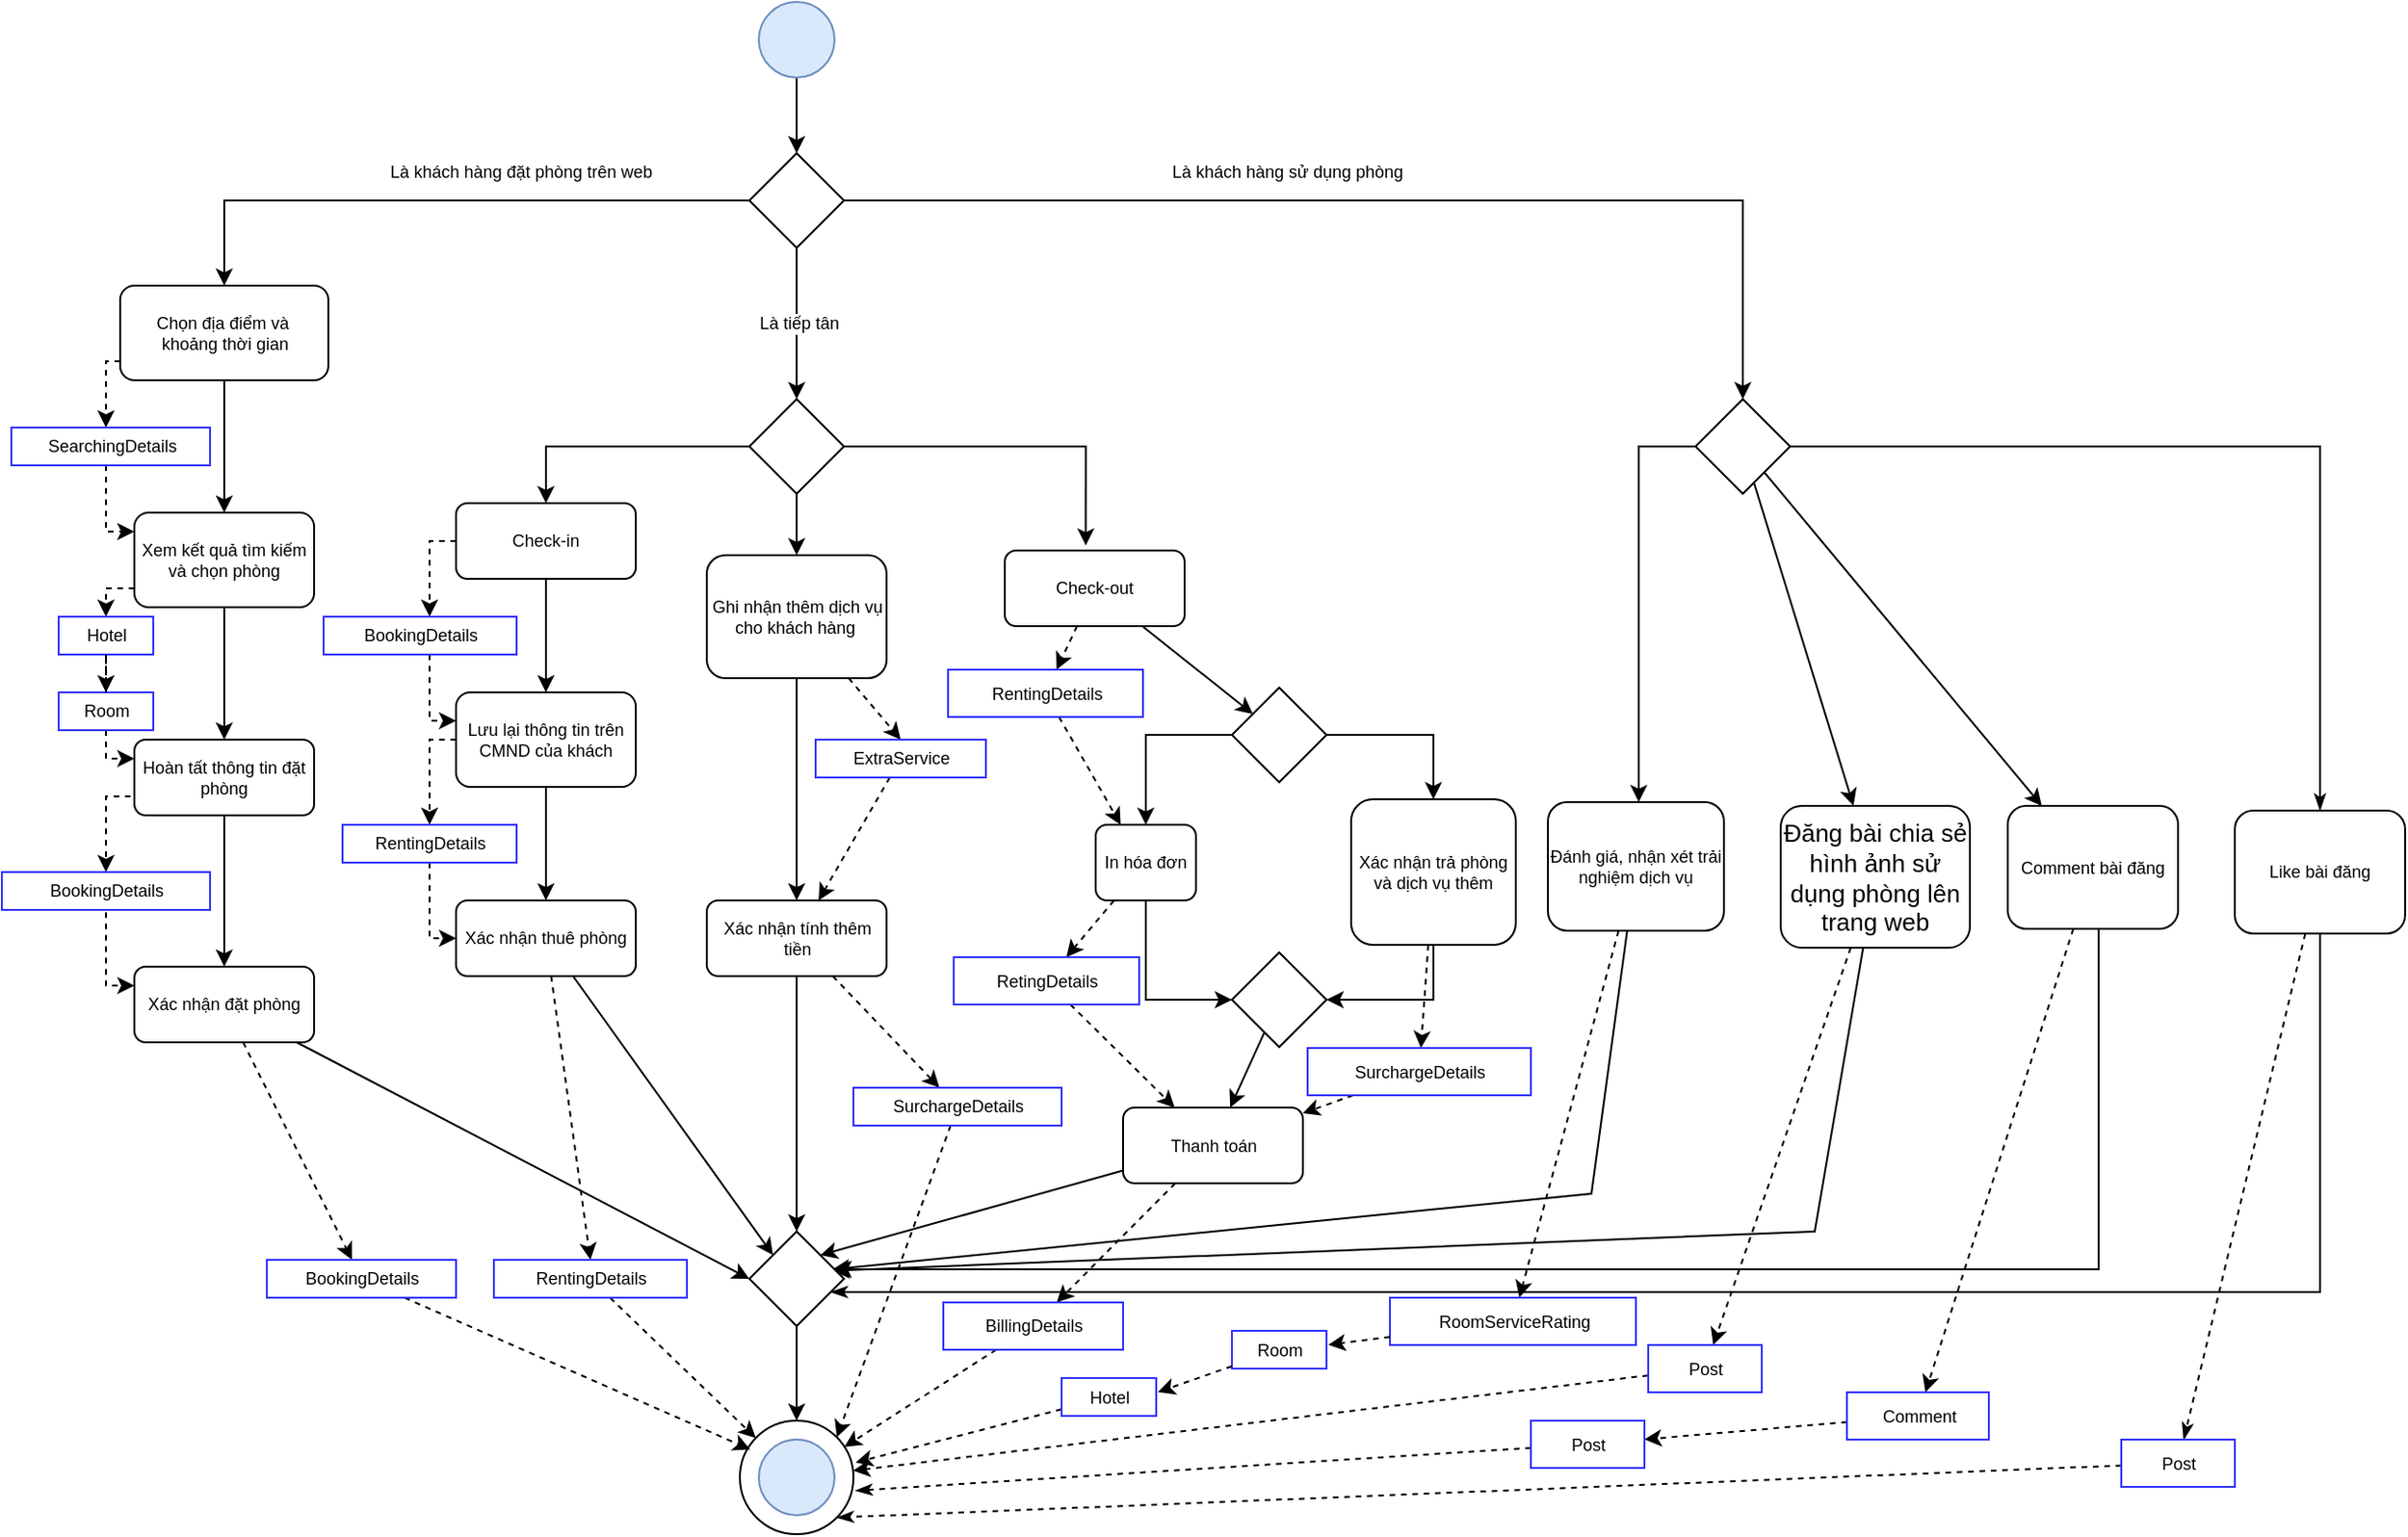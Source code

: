 <mxfile version="11.0.5" type="google"><diagram id="Mp4P-fDf0mutF8YhrcYD" name="Page-1"><mxGraphModel dx="1422" dy="764" grid="1" gridSize="10" guides="1" tooltips="1" connect="1" arrows="1" fold="1" page="1" pageScale="1" pageWidth="827" pageHeight="1169" math="0" shadow="0"><root><mxCell id="0"/><mxCell id="1" parent="0"/><mxCell id="1UI_A0GgnCoK6RzsfUNt-3" value="" style="edgeStyle=orthogonalEdgeStyle;rounded=0;orthogonalLoop=1;jettySize=auto;html=1;fontSize=9;" parent="1" source="1UI_A0GgnCoK6RzsfUNt-1" target="1UI_A0GgnCoK6RzsfUNt-2" edge="1"><mxGeometry relative="1" as="geometry"/></mxCell><mxCell id="1UI_A0GgnCoK6RzsfUNt-1" value="" style="ellipse;whiteSpace=wrap;html=1;aspect=fixed;fillColor=#dae8fc;strokeColor=#6c8ebf;fontSize=9;" parent="1" vertex="1"><mxGeometry x="400" width="40" height="40" as="geometry"/></mxCell><mxCell id="1UI_A0GgnCoK6RzsfUNt-7" value="Là khách hàng đặt phòng trên web" style="edgeStyle=orthogonalEdgeStyle;rounded=0;orthogonalLoop=1;jettySize=auto;html=1;fontSize=9;" parent="1" source="1UI_A0GgnCoK6RzsfUNt-2" target="1UI_A0GgnCoK6RzsfUNt-4" edge="1"><mxGeometry x="-0.25" y="-15" relative="1" as="geometry"><mxPoint as="offset"/></mxGeometry></mxCell><mxCell id="1UI_A0GgnCoK6RzsfUNt-8" value="Là khách hàng sử dụng phòng" style="edgeStyle=orthogonalEdgeStyle;rounded=0;orthogonalLoop=1;jettySize=auto;html=1;entryX=0.5;entryY=0;entryDx=0;entryDy=0;fontSize=9;" parent="1" source="1UI_A0GgnCoK6RzsfUNt-2" target="1UI_A0GgnCoK6RzsfUNt-15" edge="1"><mxGeometry x="-0.194" y="15" relative="1" as="geometry"><mxPoint x="650" y="330" as="targetPoint"/><mxPoint as="offset"/></mxGeometry></mxCell><mxCell id="1UI_A0GgnCoK6RzsfUNt-9" value="Là tiếp tân" style="edgeStyle=orthogonalEdgeStyle;rounded=0;orthogonalLoop=1;jettySize=auto;html=1;fontSize=9;" parent="1" source="1UI_A0GgnCoK6RzsfUNt-2" edge="1"><mxGeometry relative="1" as="geometry"><mxPoint x="420" y="210" as="targetPoint"/></mxGeometry></mxCell><mxCell id="1UI_A0GgnCoK6RzsfUNt-2" value="" style="rhombus;whiteSpace=wrap;html=1;fontSize=9;" parent="1" vertex="1"><mxGeometry x="395" y="80" width="50" height="50" as="geometry"/></mxCell><mxCell id="1UI_A0GgnCoK6RzsfUNt-11" value="" style="edgeStyle=orthogonalEdgeStyle;rounded=0;orthogonalLoop=1;jettySize=auto;html=1;fontSize=9;" parent="1" source="1UI_A0GgnCoK6RzsfUNt-4" target="1UI_A0GgnCoK6RzsfUNt-10" edge="1"><mxGeometry relative="1" as="geometry"/></mxCell><mxCell id="1UI_A0GgnCoK6RzsfUNt-82" style="edgeStyle=orthogonalEdgeStyle;rounded=0;orthogonalLoop=1;jettySize=auto;html=1;dashed=1;fontSize=9;" parent="1" source="1UI_A0GgnCoK6RzsfUNt-4" target="1UI_A0GgnCoK6RzsfUNt-81" edge="1"><mxGeometry relative="1" as="geometry"><Array as="points"><mxPoint x="55" y="190"/></Array></mxGeometry></mxCell><mxCell id="1UI_A0GgnCoK6RzsfUNt-4" value="Chọn địa điểm và&amp;nbsp;&lt;br style=&quot;font-size: 9px;&quot;&gt;khoảng thời gian" style="rounded=1;whiteSpace=wrap;html=1;fontSize=9;" parent="1" vertex="1"><mxGeometry x="62.5" y="150" width="110" height="50" as="geometry"/></mxCell><mxCell id="1UI_A0GgnCoK6RzsfUNt-13" value="" style="edgeStyle=orthogonalEdgeStyle;rounded=0;orthogonalLoop=1;jettySize=auto;html=1;fontSize=9;" parent="1" source="1UI_A0GgnCoK6RzsfUNt-10" target="1UI_A0GgnCoK6RzsfUNt-12" edge="1"><mxGeometry relative="1" as="geometry"/></mxCell><mxCell id="1UI_A0GgnCoK6RzsfUNt-85" style="edgeStyle=orthogonalEdgeStyle;rounded=0;orthogonalLoop=1;jettySize=auto;html=1;dashed=1;fontSize=9;" parent="1" source="1UI_A0GgnCoK6RzsfUNt-10" target="1UI_A0GgnCoK6RzsfUNt-84" edge="1"><mxGeometry relative="1" as="geometry"><Array as="points"><mxPoint x="55" y="310"/></Array></mxGeometry></mxCell><mxCell id="1UI_A0GgnCoK6RzsfUNt-10" value="Xem kết quả tìm kiếm và chọn phòng" style="rounded=1;whiteSpace=wrap;html=1;fontSize=9;" parent="1" vertex="1"><mxGeometry x="70" y="270" width="95" height="50" as="geometry"/></mxCell><mxCell id="1UI_A0GgnCoK6RzsfUNt-67" value="" style="edgeStyle=none;rounded=0;orthogonalLoop=1;jettySize=auto;html=1;fontSize=9;" parent="1" source="1UI_A0GgnCoK6RzsfUNt-12" target="1UI_A0GgnCoK6RzsfUNt-66" edge="1"><mxGeometry relative="1" as="geometry"/></mxCell><mxCell id="1UI_A0GgnCoK6RzsfUNt-75" style="edgeStyle=orthogonalEdgeStyle;rounded=0;orthogonalLoop=1;jettySize=auto;html=1;entryX=0.5;entryY=0;entryDx=0;entryDy=0;exitX=0;exitY=0.5;exitDx=0;exitDy=0;dashed=1;fontSize=9;" parent="1" source="1UI_A0GgnCoK6RzsfUNt-12" target="1UI_A0GgnCoK6RzsfUNt-76" edge="1"><mxGeometry relative="1" as="geometry"><Array as="points"><mxPoint x="70" y="420"/><mxPoint x="55" y="420"/></Array></mxGeometry></mxCell><mxCell id="1UI_A0GgnCoK6RzsfUNt-12" value="Hoàn tất thông tin đặt phòng" style="rounded=1;whiteSpace=wrap;html=1;fontSize=9;" parent="1" vertex="1"><mxGeometry x="70" y="390" width="95" height="40" as="geometry"/></mxCell><mxCell id="1UI_A0GgnCoK6RzsfUNt-24" style="rounded=0;orthogonalLoop=1;jettySize=auto;html=1;fontSize=9;" parent="1" source="1UI_A0GgnCoK6RzsfUNt-15" target="1UI_A0GgnCoK6RzsfUNt-21" edge="1"><mxGeometry relative="1" as="geometry"><mxPoint x="988" y="380" as="targetPoint"/></mxGeometry></mxCell><mxCell id="1UI_A0GgnCoK6RzsfUNt-122" style="edgeStyle=orthogonalEdgeStyle;rounded=0;orthogonalLoop=1;jettySize=auto;html=1;fontSize=9;" parent="1" source="1UI_A0GgnCoK6RzsfUNt-15" target="1UI_A0GgnCoK6RzsfUNt-19" edge="1"><mxGeometry relative="1" as="geometry"><Array as="points"><mxPoint x="865" y="235"/></Array></mxGeometry></mxCell><mxCell id="DoYrh6_6Y9VwC81oGSP7-2" style="rounded=0;orthogonalLoop=1;jettySize=auto;html=1;fontSize=9;" parent="1" source="1UI_A0GgnCoK6RzsfUNt-15" target="DoYrh6_6Y9VwC81oGSP7-1" edge="1"><mxGeometry relative="1" as="geometry"/></mxCell><mxCell id="WGLbOKYmgsHeci1bcS0y-14" style="edgeStyle=orthogonalEdgeStyle;rounded=0;orthogonalLoop=1;jettySize=auto;html=1;endArrow=classicThin;endFill=1;fontSize=9;" edge="1" parent="1" source="1UI_A0GgnCoK6RzsfUNt-15" target="WGLbOKYmgsHeci1bcS0y-13"><mxGeometry relative="1" as="geometry"/></mxCell><mxCell id="1UI_A0GgnCoK6RzsfUNt-15" value="" style="rhombus;whiteSpace=wrap;html=1;fontSize=9;" parent="1" vertex="1"><mxGeometry x="895" y="210" width="50" height="50" as="geometry"/></mxCell><mxCell id="1UI_A0GgnCoK6RzsfUNt-69" style="edgeStyle=none;rounded=0;orthogonalLoop=1;jettySize=auto;html=1;entryX=0.879;entryY=0.401;entryDx=0;entryDy=0;entryPerimeter=0;fontSize=9;" parent="1" source="1UI_A0GgnCoK6RzsfUNt-19" target="1UI_A0GgnCoK6RzsfUNt-61" edge="1"><mxGeometry relative="1" as="geometry"><Array as="points"><mxPoint x="840" y="630"/></Array></mxGeometry></mxCell><mxCell id="1UI_A0GgnCoK6RzsfUNt-117" style="edgeStyle=none;rounded=0;orthogonalLoop=1;jettySize=auto;html=1;dashed=1;fontSize=9;" parent="1" source="1UI_A0GgnCoK6RzsfUNt-19" target="1UI_A0GgnCoK6RzsfUNt-116" edge="1"><mxGeometry relative="1" as="geometry"/></mxCell><mxCell id="1UI_A0GgnCoK6RzsfUNt-19" value="Đánh giá, nhận xét trải nghiệm dịch vụ" style="rounded=1;whiteSpace=wrap;html=1;fontSize=9;" parent="1" vertex="1"><mxGeometry x="817" y="423" width="93" height="68" as="geometry"/></mxCell><mxCell id="1UI_A0GgnCoK6RzsfUNt-70" style="edgeStyle=none;rounded=0;orthogonalLoop=1;jettySize=auto;html=1;entryX=0.879;entryY=0.415;entryDx=0;entryDy=0;entryPerimeter=0;fontSize=9;" parent="1" source="1UI_A0GgnCoK6RzsfUNt-21" target="1UI_A0GgnCoK6RzsfUNt-61" edge="1"><mxGeometry relative="1" as="geometry"><mxPoint x="430" y="800" as="targetPoint"/><Array as="points"><mxPoint x="958" y="650"/></Array></mxGeometry></mxCell><mxCell id="1UI_A0GgnCoK6RzsfUNt-119" style="edgeStyle=none;rounded=0;orthogonalLoop=1;jettySize=auto;html=1;dashed=1;fontSize=9;" parent="1" source="1UI_A0GgnCoK6RzsfUNt-21" target="1UI_A0GgnCoK6RzsfUNt-115" edge="1"><mxGeometry relative="1" as="geometry"/></mxCell><mxCell id="1UI_A0GgnCoK6RzsfUNt-21" value="&lt;font style=&quot;font-size: 13px&quot;&gt;Đăng bài chia sẻ hình ảnh sử dụng phòng lên trang web&lt;/font&gt;" style="rounded=1;whiteSpace=wrap;html=1;fontSize=9;" parent="1" vertex="1"><mxGeometry x="940" y="425" width="100" height="75" as="geometry"/></mxCell><mxCell id="1UI_A0GgnCoK6RzsfUNt-30" style="edgeStyle=orthogonalEdgeStyle;rounded=0;orthogonalLoop=1;jettySize=auto;html=1;entryX=0.5;entryY=0;entryDx=0;entryDy=0;fontSize=9;" parent="1" source="1UI_A0GgnCoK6RzsfUNt-26" target="1UI_A0GgnCoK6RzsfUNt-28" edge="1"><mxGeometry relative="1" as="geometry"><mxPoint x="330" y="290" as="targetPoint"/></mxGeometry></mxCell><mxCell id="1UI_A0GgnCoK6RzsfUNt-31" style="edgeStyle=orthogonalEdgeStyle;rounded=0;orthogonalLoop=1;jettySize=auto;html=1;entryX=0.45;entryY=-0.067;entryDx=0;entryDy=0;entryPerimeter=0;fontSize=9;" parent="1" source="1UI_A0GgnCoK6RzsfUNt-26" target="1UI_A0GgnCoK6RzsfUNt-29" edge="1"><mxGeometry relative="1" as="geometry"/></mxCell><mxCell id="1UI_A0GgnCoK6RzsfUNt-37" value="" style="edgeStyle=orthogonalEdgeStyle;rounded=0;orthogonalLoop=1;jettySize=auto;html=1;fontSize=9;" parent="1" source="1UI_A0GgnCoK6RzsfUNt-26" target="1UI_A0GgnCoK6RzsfUNt-34" edge="1"><mxGeometry relative="1" as="geometry"/></mxCell><mxCell id="1UI_A0GgnCoK6RzsfUNt-26" value="" style="rhombus;whiteSpace=wrap;html=1;fontSize=9;" parent="1" vertex="1"><mxGeometry x="395" y="210" width="50" height="50" as="geometry"/></mxCell><mxCell id="1UI_A0GgnCoK6RzsfUNt-49" value="" style="edgeStyle=orthogonalEdgeStyle;rounded=0;orthogonalLoop=1;jettySize=auto;html=1;fontSize=9;" parent="1" source="1UI_A0GgnCoK6RzsfUNt-28" target="1UI_A0GgnCoK6RzsfUNt-47" edge="1"><mxGeometry relative="1" as="geometry"/></mxCell><mxCell id="1UI_A0GgnCoK6RzsfUNt-88" style="edgeStyle=orthogonalEdgeStyle;rounded=0;orthogonalLoop=1;jettySize=auto;html=1;dashed=1;fontSize=9;" parent="1" source="1UI_A0GgnCoK6RzsfUNt-28" target="1UI_A0GgnCoK6RzsfUNt-87" edge="1"><mxGeometry relative="1" as="geometry"><Array as="points"><mxPoint x="226" y="285"/></Array></mxGeometry></mxCell><mxCell id="1UI_A0GgnCoK6RzsfUNt-28" value="Check-in" style="rounded=1;whiteSpace=wrap;html=1;fontSize=9;" parent="1" vertex="1"><mxGeometry x="240" y="265" width="95" height="40" as="geometry"/></mxCell><mxCell id="1UI_A0GgnCoK6RzsfUNt-39" value="" style="rounded=0;orthogonalLoop=1;jettySize=auto;html=1;fontSize=9;" parent="1" source="1UI_A0GgnCoK6RzsfUNt-29" target="1UI_A0GgnCoK6RzsfUNt-38" edge="1"><mxGeometry relative="1" as="geometry"/></mxCell><mxCell id="1UI_A0GgnCoK6RzsfUNt-104" style="edgeStyle=none;rounded=0;orthogonalLoop=1;jettySize=auto;html=1;dashed=1;fontSize=9;" parent="1" source="1UI_A0GgnCoK6RzsfUNt-29" target="1UI_A0GgnCoK6RzsfUNt-103" edge="1"><mxGeometry relative="1" as="geometry"/></mxCell><mxCell id="1UI_A0GgnCoK6RzsfUNt-29" value="Check-out" style="rounded=1;whiteSpace=wrap;html=1;fontSize=9;" parent="1" vertex="1"><mxGeometry x="530" y="290" width="95" height="40" as="geometry"/></mxCell><mxCell id="1UI_A0GgnCoK6RzsfUNt-46" value="" style="edgeStyle=orthogonalEdgeStyle;rounded=0;orthogonalLoop=1;jettySize=auto;html=1;fontSize=9;" parent="1" source="1UI_A0GgnCoK6RzsfUNt-34" target="1UI_A0GgnCoK6RzsfUNt-44" edge="1"><mxGeometry relative="1" as="geometry"/></mxCell><mxCell id="1UI_A0GgnCoK6RzsfUNt-98" style="edgeStyle=none;rounded=0;orthogonalLoop=1;jettySize=auto;html=1;entryX=0.5;entryY=0;entryDx=0;entryDy=0;dashed=1;fontSize=9;" parent="1" source="1UI_A0GgnCoK6RzsfUNt-34" target="1UI_A0GgnCoK6RzsfUNt-97" edge="1"><mxGeometry relative="1" as="geometry"/></mxCell><mxCell id="1UI_A0GgnCoK6RzsfUNt-34" value="Ghi nhận thêm dịch vụ cho khách hàng&amp;nbsp;" style="rounded=1;whiteSpace=wrap;html=1;fontSize=9;" parent="1" vertex="1"><mxGeometry x="372.5" y="292.5" width="95" height="65" as="geometry"/></mxCell><mxCell id="1UI_A0GgnCoK6RzsfUNt-41" style="edgeStyle=orthogonalEdgeStyle;rounded=0;orthogonalLoop=1;jettySize=auto;html=1;entryX=0.5;entryY=0;entryDx=0;entryDy=0;fontSize=9;" parent="1" source="1UI_A0GgnCoK6RzsfUNt-38" target="1UI_A0GgnCoK6RzsfUNt-40" edge="1"><mxGeometry relative="1" as="geometry"/></mxCell><mxCell id="1UI_A0GgnCoK6RzsfUNt-43" style="edgeStyle=orthogonalEdgeStyle;rounded=0;orthogonalLoop=1;jettySize=auto;html=1;entryX=0.5;entryY=0;entryDx=0;entryDy=0;fontSize=9;" parent="1" source="1UI_A0GgnCoK6RzsfUNt-38" target="1UI_A0GgnCoK6RzsfUNt-42" edge="1"><mxGeometry relative="1" as="geometry"/></mxCell><mxCell id="1UI_A0GgnCoK6RzsfUNt-38" value="" style="rhombus;whiteSpace=wrap;html=1;fontSize=9;" parent="1" vertex="1"><mxGeometry x="650" y="362.5" width="50" height="50" as="geometry"/></mxCell><mxCell id="1UI_A0GgnCoK6RzsfUNt-54" style="edgeStyle=orthogonalEdgeStyle;rounded=0;orthogonalLoop=1;jettySize=auto;html=1;entryX=0;entryY=0.5;entryDx=0;entryDy=0;exitX=0.5;exitY=1;exitDx=0;exitDy=0;fontSize=9;" parent="1" source="1UI_A0GgnCoK6RzsfUNt-40" target="1UI_A0GgnCoK6RzsfUNt-53" edge="1"><mxGeometry relative="1" as="geometry"/></mxCell><mxCell id="1UI_A0GgnCoK6RzsfUNt-108" style="edgeStyle=none;rounded=0;orthogonalLoop=1;jettySize=auto;html=1;dashed=1;fontSize=9;" parent="1" source="1UI_A0GgnCoK6RzsfUNt-40" target="1UI_A0GgnCoK6RzsfUNt-106" edge="1"><mxGeometry relative="1" as="geometry"/></mxCell><mxCell id="1UI_A0GgnCoK6RzsfUNt-40" value="In hóa đơn" style="rounded=1;whiteSpace=wrap;html=1;fontSize=9;" parent="1" vertex="1"><mxGeometry x="578" y="435" width="53" height="40" as="geometry"/></mxCell><mxCell id="1UI_A0GgnCoK6RzsfUNt-55" style="rounded=0;orthogonalLoop=1;jettySize=auto;html=1;entryX=1;entryY=0.5;entryDx=0;entryDy=0;exitX=0.5;exitY=1;exitDx=0;exitDy=0;fontSize=9;edgeStyle=orthogonalEdgeStyle;" parent="1" source="1UI_A0GgnCoK6RzsfUNt-42" target="1UI_A0GgnCoK6RzsfUNt-53" edge="1"><mxGeometry relative="1" as="geometry"/></mxCell><mxCell id="1UI_A0GgnCoK6RzsfUNt-110" style="edgeStyle=none;rounded=0;orthogonalLoop=1;jettySize=auto;html=1;dashed=1;fontSize=9;" parent="1" source="1UI_A0GgnCoK6RzsfUNt-42" target="1UI_A0GgnCoK6RzsfUNt-107" edge="1"><mxGeometry relative="1" as="geometry"/></mxCell><mxCell id="1UI_A0GgnCoK6RzsfUNt-42" value="Xác nhận trả phòng và dịch vụ thêm" style="rounded=1;whiteSpace=wrap;html=1;fontSize=9;" parent="1" vertex="1"><mxGeometry x="713" y="421.5" width="87" height="77" as="geometry"/></mxCell><mxCell id="1UI_A0GgnCoK6RzsfUNt-64" style="edgeStyle=none;rounded=0;orthogonalLoop=1;jettySize=auto;html=1;fontSize=9;" parent="1" source="1UI_A0GgnCoK6RzsfUNt-44" target="1UI_A0GgnCoK6RzsfUNt-61" edge="1"><mxGeometry relative="1" as="geometry"/></mxCell><mxCell id="1UI_A0GgnCoK6RzsfUNt-101" style="edgeStyle=none;rounded=0;orthogonalLoop=1;jettySize=auto;html=1;dashed=1;fontSize=9;" parent="1" source="1UI_A0GgnCoK6RzsfUNt-44" target="1UI_A0GgnCoK6RzsfUNt-100" edge="1"><mxGeometry relative="1" as="geometry"/></mxCell><mxCell id="1UI_A0GgnCoK6RzsfUNt-44" value="Xác nhận tính thêm tiền" style="rounded=1;whiteSpace=wrap;html=1;fontSize=9;" parent="1" vertex="1"><mxGeometry x="372.5" y="475" width="95" height="40" as="geometry"/></mxCell><mxCell id="1UI_A0GgnCoK6RzsfUNt-51" value="" style="edgeStyle=orthogonalEdgeStyle;rounded=0;orthogonalLoop=1;jettySize=auto;html=1;fontSize=9;" parent="1" source="1UI_A0GgnCoK6RzsfUNt-47" target="1UI_A0GgnCoK6RzsfUNt-50" edge="1"><mxGeometry relative="1" as="geometry"/></mxCell><mxCell id="1UI_A0GgnCoK6RzsfUNt-92" style="edgeStyle=orthogonalEdgeStyle;rounded=0;orthogonalLoop=1;jettySize=auto;html=1;entryX=0.5;entryY=0;entryDx=0;entryDy=0;dashed=1;fontSize=9;" parent="1" source="1UI_A0GgnCoK6RzsfUNt-47" target="1UI_A0GgnCoK6RzsfUNt-91" edge="1"><mxGeometry relative="1" as="geometry"><Array as="points"><mxPoint x="226" y="390"/></Array></mxGeometry></mxCell><mxCell id="1UI_A0GgnCoK6RzsfUNt-47" value="Lưu lại thông tin trên CMND của khách" style="rounded=1;whiteSpace=wrap;html=1;fontSize=9;" parent="1" vertex="1"><mxGeometry x="240" y="365" width="95" height="50" as="geometry"/></mxCell><mxCell id="1UI_A0GgnCoK6RzsfUNt-63" style="rounded=0;orthogonalLoop=1;jettySize=auto;html=1;entryX=0;entryY=0;entryDx=0;entryDy=0;fontSize=9;" parent="1" source="1UI_A0GgnCoK6RzsfUNt-50" target="1UI_A0GgnCoK6RzsfUNt-61" edge="1"><mxGeometry relative="1" as="geometry"/></mxCell><mxCell id="1UI_A0GgnCoK6RzsfUNt-94" style="rounded=0;orthogonalLoop=1;jettySize=auto;html=1;dashed=1;entryX=0.5;entryY=0;entryDx=0;entryDy=0;fontSize=9;" parent="1" source="1UI_A0GgnCoK6RzsfUNt-50" target="1UI_A0GgnCoK6RzsfUNt-95" edge="1"><mxGeometry relative="1" as="geometry"><mxPoint x="297" y="570" as="targetPoint"/></mxGeometry></mxCell><mxCell id="1UI_A0GgnCoK6RzsfUNt-50" value="Xác nhận thuê phòng" style="rounded=1;whiteSpace=wrap;html=1;fontSize=9;" parent="1" vertex="1"><mxGeometry x="240" y="475" width="95" height="40" as="geometry"/></mxCell><mxCell id="1UI_A0GgnCoK6RzsfUNt-58" value="" style="rounded=0;orthogonalLoop=1;jettySize=auto;html=1;fontSize=9;" parent="1" source="1UI_A0GgnCoK6RzsfUNt-53" target="1UI_A0GgnCoK6RzsfUNt-56" edge="1"><mxGeometry relative="1" as="geometry"/></mxCell><mxCell id="1UI_A0GgnCoK6RzsfUNt-53" value="" style="rhombus;whiteSpace=wrap;html=1;fontSize=9;" parent="1" vertex="1"><mxGeometry x="650" y="502.5" width="50" height="50" as="geometry"/></mxCell><mxCell id="1UI_A0GgnCoK6RzsfUNt-65" style="edgeStyle=none;rounded=0;orthogonalLoop=1;jettySize=auto;html=1;entryX=1;entryY=0;entryDx=0;entryDy=0;fontSize=9;" parent="1" source="1UI_A0GgnCoK6RzsfUNt-56" target="1UI_A0GgnCoK6RzsfUNt-61" edge="1"><mxGeometry relative="1" as="geometry"/></mxCell><mxCell id="1UI_A0GgnCoK6RzsfUNt-112" style="edgeStyle=none;rounded=0;orthogonalLoop=1;jettySize=auto;html=1;dashed=1;fontSize=9;" parent="1" source="1UI_A0GgnCoK6RzsfUNt-56" target="1UI_A0GgnCoK6RzsfUNt-113" edge="1"><mxGeometry relative="1" as="geometry"><mxPoint x="600" y="700" as="targetPoint"/></mxGeometry></mxCell><mxCell id="1UI_A0GgnCoK6RzsfUNt-56" value="Thanh toán" style="rounded=1;whiteSpace=wrap;html=1;fontSize=9;" parent="1" vertex="1"><mxGeometry x="592.5" y="584.5" width="95" height="40" as="geometry"/></mxCell><mxCell id="1UI_A0GgnCoK6RzsfUNt-59" value="" style="ellipse;whiteSpace=wrap;html=1;aspect=fixed;fontSize=9;" parent="1" vertex="1"><mxGeometry x="390" y="750" width="60" height="60" as="geometry"/></mxCell><mxCell id="1UI_A0GgnCoK6RzsfUNt-60" value="" style="ellipse;whiteSpace=wrap;html=1;aspect=fixed;fillColor=#dae8fc;strokeColor=#6c8ebf;fontSize=9;" parent="1" vertex="1"><mxGeometry x="400" y="760" width="40" height="40" as="geometry"/></mxCell><mxCell id="1UI_A0GgnCoK6RzsfUNt-74" style="edgeStyle=none;rounded=0;orthogonalLoop=1;jettySize=auto;html=1;entryX=0.5;entryY=0;entryDx=0;entryDy=0;fontSize=9;" parent="1" source="1UI_A0GgnCoK6RzsfUNt-61" target="1UI_A0GgnCoK6RzsfUNt-59" edge="1"><mxGeometry relative="1" as="geometry"/></mxCell><mxCell id="1UI_A0GgnCoK6RzsfUNt-61" value="" style="rhombus;whiteSpace=wrap;html=1;fontSize=9;" parent="1" vertex="1"><mxGeometry x="395" y="650" width="50" height="50" as="geometry"/></mxCell><mxCell id="1UI_A0GgnCoK6RzsfUNt-68" style="edgeStyle=none;rounded=0;orthogonalLoop=1;jettySize=auto;html=1;entryX=0;entryY=0.5;entryDx=0;entryDy=0;fontSize=9;" parent="1" source="1UI_A0GgnCoK6RzsfUNt-66" target="1UI_A0GgnCoK6RzsfUNt-61" edge="1"><mxGeometry relative="1" as="geometry"/></mxCell><mxCell id="1UI_A0GgnCoK6RzsfUNt-79" style="rounded=0;orthogonalLoop=1;jettySize=auto;html=1;dashed=1;fontSize=9;" parent="1" source="1UI_A0GgnCoK6RzsfUNt-66" target="1UI_A0GgnCoK6RzsfUNt-78" edge="1"><mxGeometry relative="1" as="geometry"/></mxCell><mxCell id="1UI_A0GgnCoK6RzsfUNt-66" value="Xác nhận đặt phòng" style="rounded=1;whiteSpace=wrap;html=1;fontSize=9;" parent="1" vertex="1"><mxGeometry x="70" y="510" width="95" height="40" as="geometry"/></mxCell><mxCell id="1UI_A0GgnCoK6RzsfUNt-77" style="edgeStyle=orthogonalEdgeStyle;rounded=0;orthogonalLoop=1;jettySize=auto;html=1;dashed=1;fontSize=9;" parent="1" edge="1" target="1UI_A0GgnCoK6RzsfUNt-66"><mxGeometry relative="1" as="geometry"><mxPoint x="59.793" y="480.0" as="sourcePoint"/><mxPoint x="74.966" y="530.069" as="targetPoint"/><Array as="points"><mxPoint x="55" y="480"/><mxPoint x="55" y="520"/></Array></mxGeometry></mxCell><mxCell id="1UI_A0GgnCoK6RzsfUNt-76" value="BookingDetails" style="html=1;strokeColor=#3333FF;fontSize=9;" parent="1" vertex="1"><mxGeometry y="460" width="110" height="20" as="geometry"/></mxCell><mxCell id="1UI_A0GgnCoK6RzsfUNt-80" style="edgeStyle=none;rounded=0;orthogonalLoop=1;jettySize=auto;html=1;entryX=0.091;entryY=0.254;entryDx=0;entryDy=0;entryPerimeter=0;dashed=1;fontSize=9;" parent="1" source="1UI_A0GgnCoK6RzsfUNt-78" target="1UI_A0GgnCoK6RzsfUNt-59" edge="1"><mxGeometry relative="1" as="geometry"/></mxCell><mxCell id="1UI_A0GgnCoK6RzsfUNt-78" value="BookingDetails" style="html=1;strokeColor=#3333FF;fontSize=9;" parent="1" vertex="1"><mxGeometry x="140" y="665" width="100" height="20" as="geometry"/></mxCell><mxCell id="1UI_A0GgnCoK6RzsfUNt-83" style="edgeStyle=orthogonalEdgeStyle;rounded=0;orthogonalLoop=1;jettySize=auto;html=1;dashed=1;fontSize=9;" parent="1" source="1UI_A0GgnCoK6RzsfUNt-81" target="1UI_A0GgnCoK6RzsfUNt-10" edge="1"><mxGeometry relative="1" as="geometry"><Array as="points"><mxPoint x="55" y="280"/></Array></mxGeometry></mxCell><mxCell id="1UI_A0GgnCoK6RzsfUNt-81" value="SearchingDetails" style="html=1;strokeColor=#3333FF;fontSize=9;" parent="1" vertex="1"><mxGeometry x="5" y="225" width="105" height="20" as="geometry"/></mxCell><mxCell id="1UI_A0GgnCoK6RzsfUNt-86" style="edgeStyle=orthogonalEdgeStyle;rounded=0;orthogonalLoop=1;jettySize=auto;html=1;dashed=1;fontSize=9;" parent="1" source="WGLbOKYmgsHeci1bcS0y-7" target="1UI_A0GgnCoK6RzsfUNt-12" edge="1"><mxGeometry relative="1" as="geometry"><Array as="points"><mxPoint x="55" y="400"/></Array></mxGeometry></mxCell><mxCell id="1UI_A0GgnCoK6RzsfUNt-84" value="Hotel" style="html=1;strokeColor=#3333FF;fontSize=9;" parent="1" vertex="1"><mxGeometry x="30" y="325" width="50" height="20" as="geometry"/></mxCell><mxCell id="1UI_A0GgnCoK6RzsfUNt-90" style="edgeStyle=orthogonalEdgeStyle;rounded=0;orthogonalLoop=1;jettySize=auto;html=1;dashed=1;fontSize=9;" parent="1" source="1UI_A0GgnCoK6RzsfUNt-87" target="1UI_A0GgnCoK6RzsfUNt-47" edge="1"><mxGeometry relative="1" as="geometry"><Array as="points"><mxPoint x="226" y="380"/></Array></mxGeometry></mxCell><mxCell id="1UI_A0GgnCoK6RzsfUNt-87" value="BookingDetails" style="html=1;strokeColor=#3333FF;fontSize=9;" parent="1" vertex="1"><mxGeometry x="170" y="325" width="102" height="20" as="geometry"/></mxCell><mxCell id="1UI_A0GgnCoK6RzsfUNt-93" style="edgeStyle=orthogonalEdgeStyle;rounded=0;orthogonalLoop=1;jettySize=auto;html=1;dashed=1;fontSize=9;" parent="1" source="1UI_A0GgnCoK6RzsfUNt-91" target="1UI_A0GgnCoK6RzsfUNt-50" edge="1"><mxGeometry relative="1" as="geometry"><Array as="points"><mxPoint x="226" y="495"/></Array></mxGeometry></mxCell><mxCell id="1UI_A0GgnCoK6RzsfUNt-91" value="RentingDetails" style="html=1;strokeColor=#3333FF;fontSize=9;" parent="1" vertex="1"><mxGeometry x="180" y="435" width="92" height="20" as="geometry"/></mxCell><mxCell id="1UI_A0GgnCoK6RzsfUNt-96" style="edgeStyle=none;rounded=0;orthogonalLoop=1;jettySize=auto;html=1;dashed=1;fontSize=9;" parent="1" source="1UI_A0GgnCoK6RzsfUNt-95" target="1UI_A0GgnCoK6RzsfUNt-59" edge="1"><mxGeometry relative="1" as="geometry"/></mxCell><mxCell id="1UI_A0GgnCoK6RzsfUNt-95" value="RentingDetails" style="html=1;strokeColor=#3333FF;fontSize=9;" parent="1" vertex="1"><mxGeometry x="260" y="665" width="102" height="20" as="geometry"/></mxCell><mxCell id="1UI_A0GgnCoK6RzsfUNt-99" style="edgeStyle=none;rounded=0;orthogonalLoop=1;jettySize=auto;html=1;dashed=1;fontSize=9;" parent="1" source="1UI_A0GgnCoK6RzsfUNt-97" target="1UI_A0GgnCoK6RzsfUNt-44" edge="1"><mxGeometry relative="1" as="geometry"/></mxCell><mxCell id="1UI_A0GgnCoK6RzsfUNt-97" value="ExtraService" style="html=1;strokeColor=#3333FF;fontSize=9;" parent="1" vertex="1"><mxGeometry x="430" y="390" width="90" height="20" as="geometry"/></mxCell><mxCell id="1UI_A0GgnCoK6RzsfUNt-102" style="edgeStyle=none;rounded=0;orthogonalLoop=1;jettySize=auto;html=1;dashed=1;entryX=1;entryY=0;entryDx=0;entryDy=0;fontSize=9;" parent="1" source="1UI_A0GgnCoK6RzsfUNt-100" target="1UI_A0GgnCoK6RzsfUNt-59" edge="1"><mxGeometry relative="1" as="geometry"/></mxCell><mxCell id="1UI_A0GgnCoK6RzsfUNt-100" value="SurchargeDetails" style="html=1;strokeColor=#3333FF;fontSize=9;" parent="1" vertex="1"><mxGeometry x="450" y="574" width="110" height="20" as="geometry"/></mxCell><mxCell id="1UI_A0GgnCoK6RzsfUNt-105" style="edgeStyle=none;rounded=0;orthogonalLoop=1;jettySize=auto;html=1;entryX=0.25;entryY=0;entryDx=0;entryDy=0;dashed=1;fontSize=9;" parent="1" source="1UI_A0GgnCoK6RzsfUNt-103" target="1UI_A0GgnCoK6RzsfUNt-40" edge="1"><mxGeometry relative="1" as="geometry"/></mxCell><mxCell id="1UI_A0GgnCoK6RzsfUNt-103" value="RentingDetails" style="html=1;strokeColor=#3333FF;fontSize=9;" parent="1" vertex="1"><mxGeometry x="500" y="353" width="103" height="25" as="geometry"/></mxCell><mxCell id="1UI_A0GgnCoK6RzsfUNt-109" style="edgeStyle=none;rounded=0;orthogonalLoop=1;jettySize=auto;html=1;dashed=1;fontSize=9;" parent="1" source="1UI_A0GgnCoK6RzsfUNt-106" target="1UI_A0GgnCoK6RzsfUNt-56" edge="1"><mxGeometry relative="1" as="geometry"/></mxCell><mxCell id="1UI_A0GgnCoK6RzsfUNt-106" value="RetingDetails" style="html=1;strokeColor=#3333FF;fontSize=9;" parent="1" vertex="1"><mxGeometry x="503" y="505" width="98" height="25" as="geometry"/></mxCell><mxCell id="1UI_A0GgnCoK6RzsfUNt-111" style="edgeStyle=none;rounded=0;orthogonalLoop=1;jettySize=auto;html=1;dashed=1;fontSize=9;" parent="1" source="1UI_A0GgnCoK6RzsfUNt-107" target="1UI_A0GgnCoK6RzsfUNt-56" edge="1"><mxGeometry relative="1" as="geometry"/></mxCell><mxCell id="1UI_A0GgnCoK6RzsfUNt-107" value="SurchargeDetails" style="html=1;strokeColor=#3333FF;fontSize=9;" parent="1" vertex="1"><mxGeometry x="690" y="553" width="118" height="25" as="geometry"/></mxCell><mxCell id="1UI_A0GgnCoK6RzsfUNt-114" style="edgeStyle=none;rounded=0;orthogonalLoop=1;jettySize=auto;html=1;dashed=1;fontSize=9;" parent="1" source="1UI_A0GgnCoK6RzsfUNt-113" target="1UI_A0GgnCoK6RzsfUNt-59" edge="1"><mxGeometry relative="1" as="geometry"/></mxCell><mxCell id="1UI_A0GgnCoK6RzsfUNt-113" value="BillingDetails" style="html=1;strokeColor=#3333FF;fontSize=9;" parent="1" vertex="1"><mxGeometry x="497.5" y="687.5" width="95" height="25" as="geometry"/></mxCell><mxCell id="1UI_A0GgnCoK6RzsfUNt-120" style="edgeStyle=none;rounded=0;orthogonalLoop=1;jettySize=auto;html=1;dashed=1;fontSize=9;" parent="1" source="1UI_A0GgnCoK6RzsfUNt-115" target="1UI_A0GgnCoK6RzsfUNt-59" edge="1"><mxGeometry relative="1" as="geometry"/></mxCell><mxCell id="1UI_A0GgnCoK6RzsfUNt-115" value="Post" style="html=1;strokeColor=#3333FF;fontSize=9;" parent="1" vertex="1"><mxGeometry x="870" y="710" width="60" height="25" as="geometry"/></mxCell><mxCell id="1UI_A0GgnCoK6RzsfUNt-118" style="edgeStyle=none;rounded=0;orthogonalLoop=1;jettySize=auto;html=1;dashed=1;entryX=1.019;entryY=0.369;entryDx=0;entryDy=0;entryPerimeter=0;fontSize=9;" parent="1" source="WGLbOKYmgsHeci1bcS0y-11" target="1UI_A0GgnCoK6RzsfUNt-59" edge="1"><mxGeometry relative="1" as="geometry"><mxPoint x="760" y="750" as="targetPoint"/></mxGeometry></mxCell><mxCell id="1UI_A0GgnCoK6RzsfUNt-116" value="RoomServiceRating" style="html=1;strokeColor=#3333FF;fontSize=9;" parent="1" vertex="1"><mxGeometry x="733.5" y="685" width="130" height="25" as="geometry"/></mxCell><mxCell id="DoYrh6_6Y9VwC81oGSP7-6" style="edgeStyle=none;rounded=0;orthogonalLoop=1;jettySize=auto;html=1;dashed=1;fontSize=9;" parent="1" source="DoYrh6_6Y9VwC81oGSP7-1" target="DoYrh6_6Y9VwC81oGSP7-5" edge="1"><mxGeometry relative="1" as="geometry"/></mxCell><mxCell id="DoYrh6_6Y9VwC81oGSP7-8" style="edgeStyle=orthogonalEdgeStyle;rounded=0;orthogonalLoop=1;jettySize=auto;html=1;fontSize=9;" parent="1" source="DoYrh6_6Y9VwC81oGSP7-1" target="1UI_A0GgnCoK6RzsfUNt-61" edge="1"><mxGeometry relative="1" as="geometry"><Array as="points"><mxPoint x="1108" y="670"/></Array></mxGeometry></mxCell><mxCell id="DoYrh6_6Y9VwC81oGSP7-1" value="Comment bài đăng" style="rounded=1;whiteSpace=wrap;html=1;fontSize=9;" parent="1" vertex="1"><mxGeometry x="1060" y="425" width="90" height="65" as="geometry"/></mxCell><mxCell id="DoYrh6_6Y9VwC81oGSP7-7" style="edgeStyle=none;rounded=0;orthogonalLoop=1;jettySize=auto;html=1;dashed=1;fontSize=9;" parent="1" source="DoYrh6_6Y9VwC81oGSP7-5" target="WGLbOKYmgsHeci1bcS0y-5" edge="1"><mxGeometry relative="1" as="geometry"><mxPoint x="880" y="770" as="targetPoint"/></mxGeometry></mxCell><mxCell id="DoYrh6_6Y9VwC81oGSP7-5" value="Comment" style="html=1;strokeColor=#3333FF;fontSize=9;" parent="1" vertex="1"><mxGeometry x="975" y="735" width="75" height="25" as="geometry"/></mxCell><mxCell id="WGLbOKYmgsHeci1bcS0y-6" style="rounded=0;orthogonalLoop=1;jettySize=auto;html=1;entryX=1.017;entryY=0.617;entryDx=0;entryDy=0;entryPerimeter=0;endArrow=classicThin;endFill=1;fontSize=9;dashed=1;" edge="1" parent="1" source="WGLbOKYmgsHeci1bcS0y-5" target="1UI_A0GgnCoK6RzsfUNt-59"><mxGeometry relative="1" as="geometry"/></mxCell><mxCell id="WGLbOKYmgsHeci1bcS0y-5" value="Post" style="html=1;strokeColor=#3333FF;fontSize=9;" vertex="1" parent="1"><mxGeometry x="808" y="750" width="60" height="25" as="geometry"/></mxCell><mxCell id="WGLbOKYmgsHeci1bcS0y-7" value="Room" style="html=1;strokeColor=#3333FF;fontSize=9;" vertex="1" parent="1"><mxGeometry x="30" y="365" width="50" height="20" as="geometry"/></mxCell><mxCell id="WGLbOKYmgsHeci1bcS0y-8" style="edgeStyle=orthogonalEdgeStyle;rounded=0;orthogonalLoop=1;jettySize=auto;html=1;dashed=1;fontSize=9;" edge="1" parent="1" source="1UI_A0GgnCoK6RzsfUNt-84" target="WGLbOKYmgsHeci1bcS0y-7"><mxGeometry relative="1" as="geometry"><Array as="points"/><mxPoint x="55" y="365" as="sourcePoint"/><mxPoint x="70" y="400" as="targetPoint"/></mxGeometry></mxCell><mxCell id="WGLbOKYmgsHeci1bcS0y-9" value="Room" style="html=1;strokeColor=#3333FF;fontSize=9;" vertex="1" parent="1"><mxGeometry x="650" y="702.5" width="50" height="20" as="geometry"/></mxCell><mxCell id="WGLbOKYmgsHeci1bcS0y-10" style="edgeStyle=none;rounded=0;orthogonalLoop=1;jettySize=auto;html=1;dashed=1;entryX=1.019;entryY=0.369;entryDx=0;entryDy=0;entryPerimeter=0;fontSize=9;" edge="1" parent="1" source="1UI_A0GgnCoK6RzsfUNt-116" target="WGLbOKYmgsHeci1bcS0y-9"><mxGeometry relative="1" as="geometry"><mxPoint x="451.14" y="772.14" as="targetPoint"/><mxPoint x="740.327" y="710" as="sourcePoint"/></mxGeometry></mxCell><mxCell id="WGLbOKYmgsHeci1bcS0y-11" value="Hotel" style="html=1;strokeColor=#3333FF;fontSize=9;" vertex="1" parent="1"><mxGeometry x="560" y="727.5" width="50" height="20" as="geometry"/></mxCell><mxCell id="WGLbOKYmgsHeci1bcS0y-12" style="edgeStyle=none;rounded=0;orthogonalLoop=1;jettySize=auto;html=1;dashed=1;entryX=1.019;entryY=0.369;entryDx=0;entryDy=0;entryPerimeter=0;fontSize=9;" edge="1" parent="1" source="WGLbOKYmgsHeci1bcS0y-9" target="WGLbOKYmgsHeci1bcS0y-11"><mxGeometry relative="1" as="geometry"><mxPoint x="451.14" y="772.14" as="targetPoint"/><mxPoint x="650" y="730.264" as="sourcePoint"/></mxGeometry></mxCell><mxCell id="WGLbOKYmgsHeci1bcS0y-15" style="rounded=0;orthogonalLoop=1;jettySize=auto;html=1;endArrow=classicThin;endFill=1;fontSize=9;dashed=1;" edge="1" parent="1" source="WGLbOKYmgsHeci1bcS0y-13" target="WGLbOKYmgsHeci1bcS0y-16"><mxGeometry relative="1" as="geometry"><mxPoint x="1160" y="710" as="targetPoint"/></mxGeometry></mxCell><mxCell id="WGLbOKYmgsHeci1bcS0y-18" style="edgeStyle=orthogonalEdgeStyle;rounded=0;orthogonalLoop=1;jettySize=auto;html=1;entryX=0.86;entryY=0.64;entryDx=0;entryDy=0;entryPerimeter=0;endArrow=classicThin;endFill=1;fontSize=9;" edge="1" parent="1" source="WGLbOKYmgsHeci1bcS0y-13" target="1UI_A0GgnCoK6RzsfUNt-61"><mxGeometry relative="1" as="geometry"><Array as="points"><mxPoint x="1225" y="682"/></Array></mxGeometry></mxCell><mxCell id="WGLbOKYmgsHeci1bcS0y-13" value="Like bài đăng" style="rounded=1;whiteSpace=wrap;html=1;fontSize=9;" vertex="1" parent="1"><mxGeometry x="1180" y="427.5" width="90" height="65" as="geometry"/></mxCell><mxCell id="WGLbOKYmgsHeci1bcS0y-17" style="edgeStyle=none;rounded=0;orthogonalLoop=1;jettySize=auto;html=1;entryX=1;entryY=1;entryDx=0;entryDy=0;dashed=1;endArrow=classicThin;endFill=1;fontSize=9;" edge="1" parent="1" source="WGLbOKYmgsHeci1bcS0y-16" target="1UI_A0GgnCoK6RzsfUNt-59"><mxGeometry relative="1" as="geometry"/></mxCell><mxCell id="WGLbOKYmgsHeci1bcS0y-16" value="Post" style="html=1;strokeColor=#3333FF;fontSize=9;" vertex="1" parent="1"><mxGeometry x="1120" y="760" width="60" height="25" as="geometry"/></mxCell></root></mxGraphModel></diagram></mxfile>